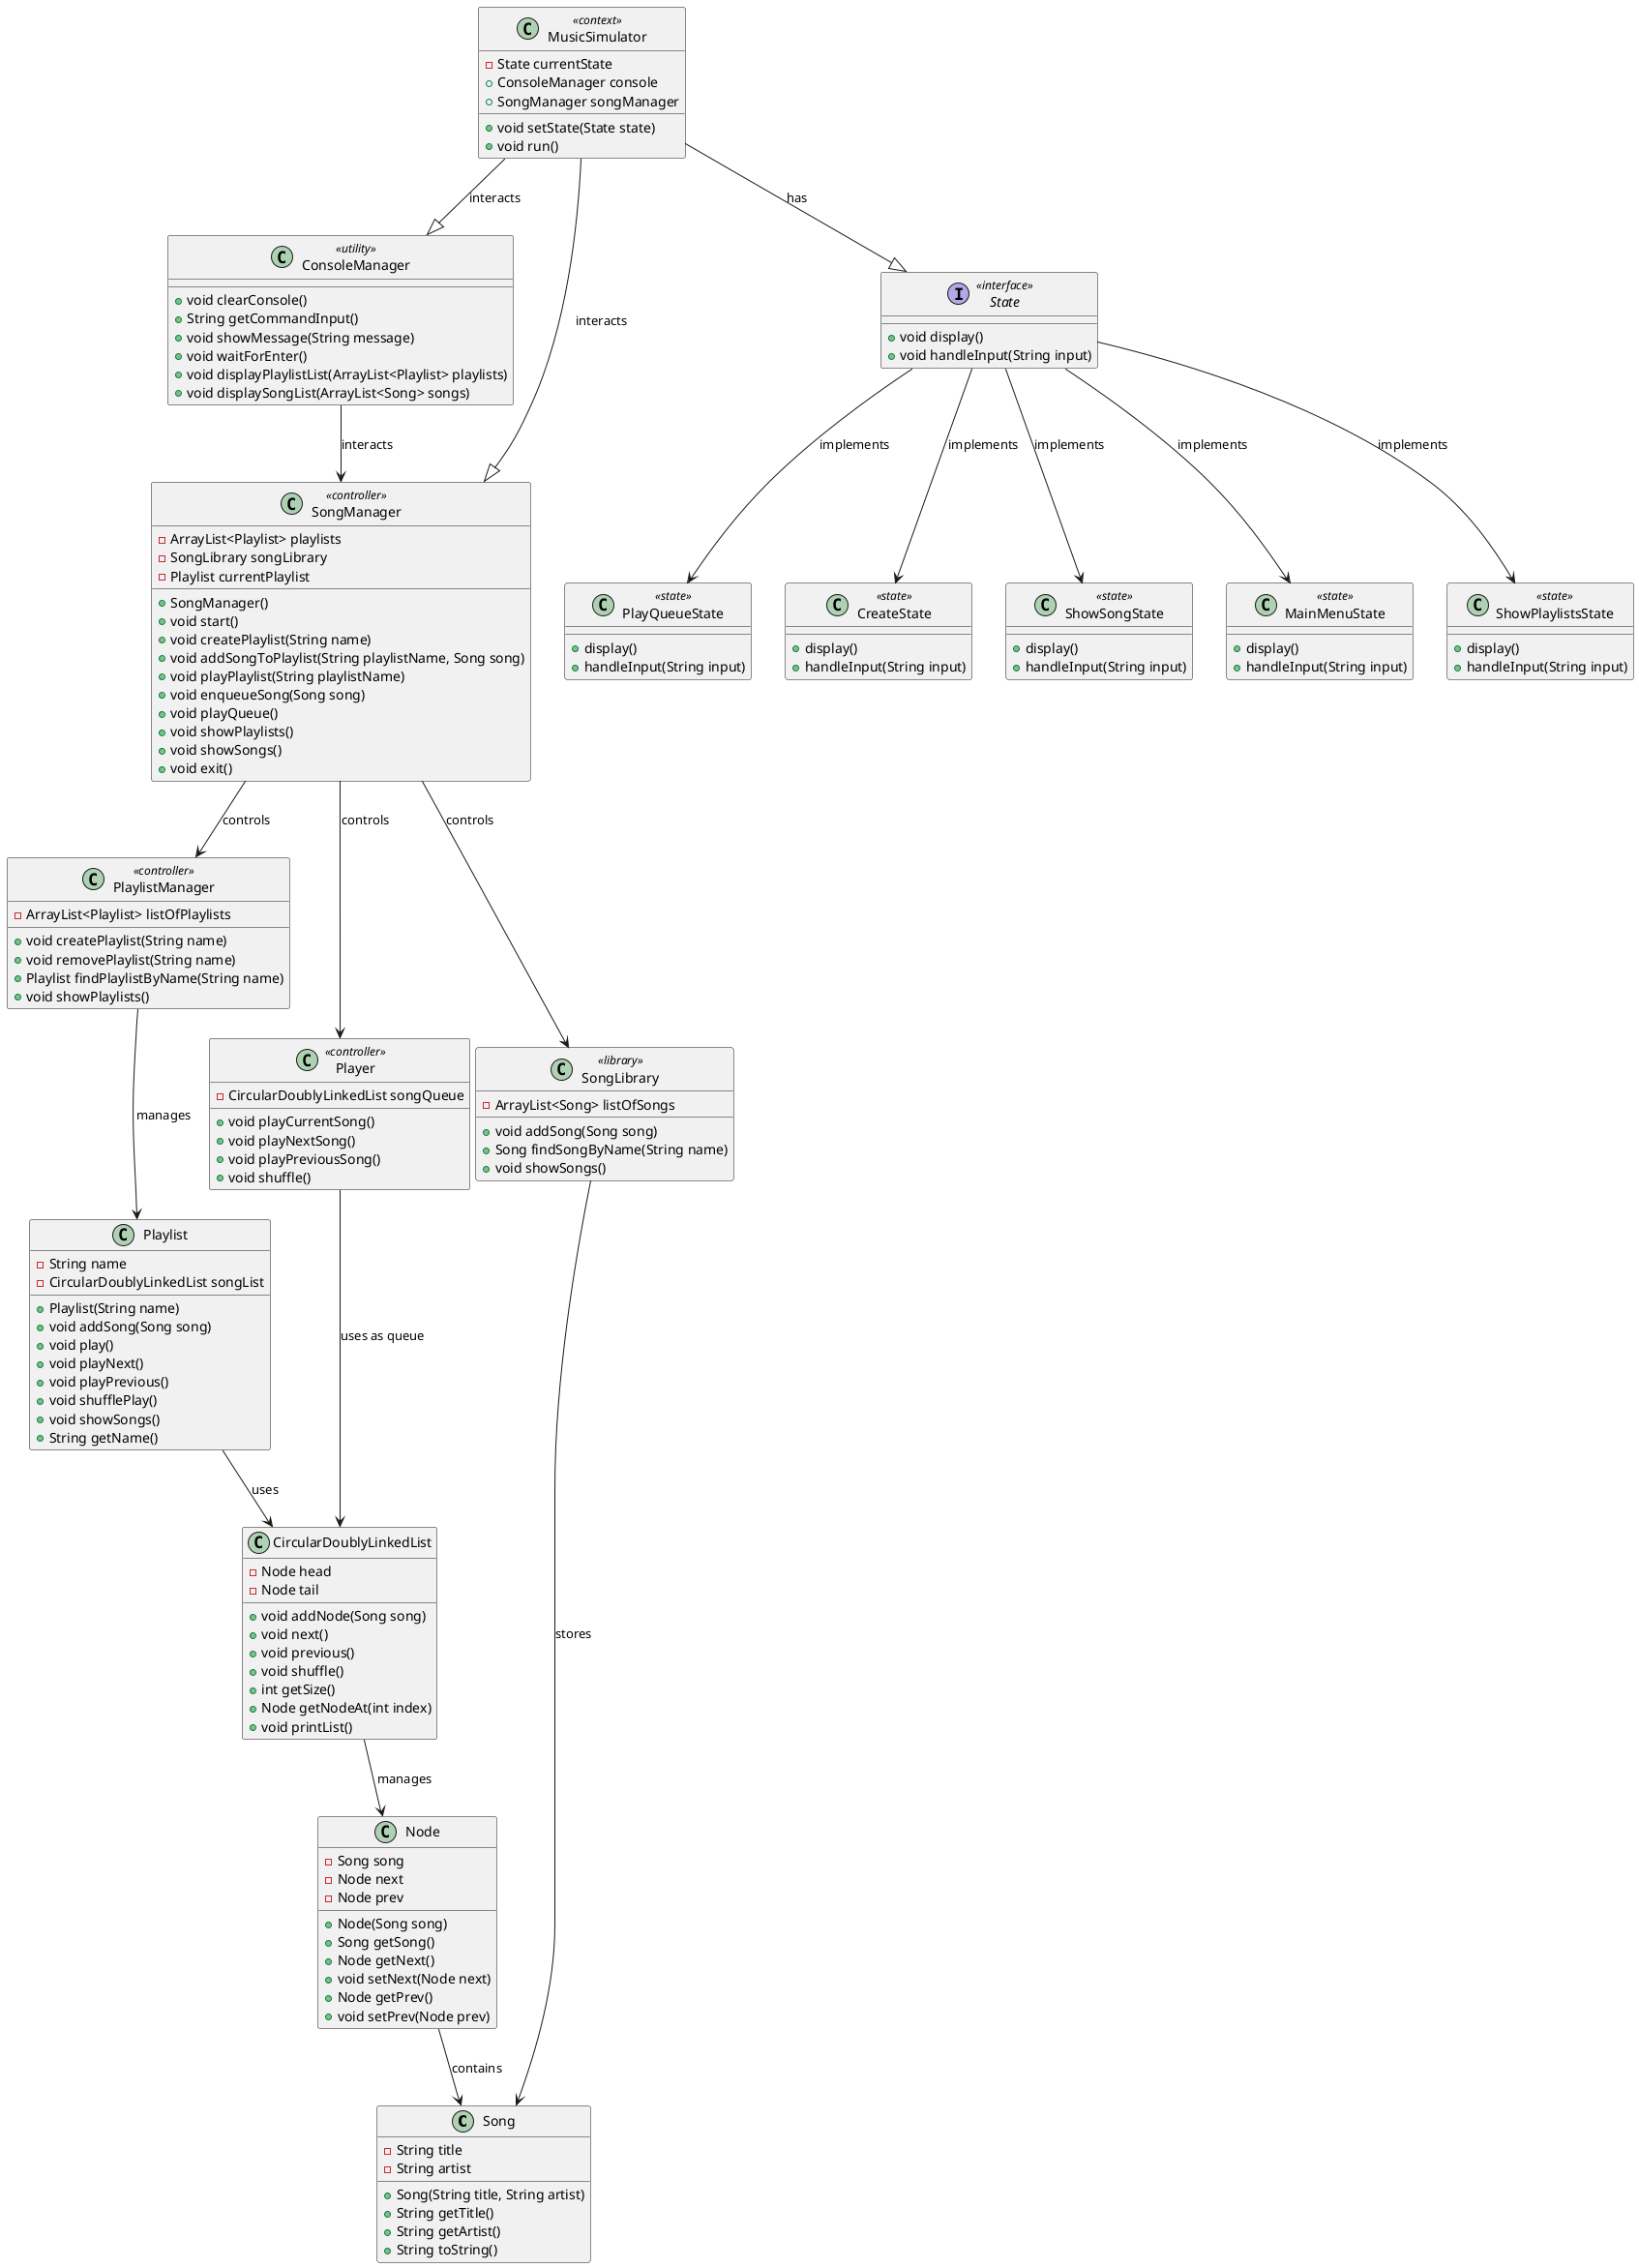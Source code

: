 @startuml


' Define the Song class
class Song {
    - String title
    - String artist
    + Song(String title, String artist)
    + String getTitle()
    + String getArtist()
    + String toString()
}

' Define the Node class
class Node {
    - Song song
    - Node next
    - Node prev
    + Node(Song song)
    + Song getSong()
    + Node getNext()
    + void setNext(Node next)
    + Node getPrev()
    + void setPrev(Node prev)
}

' Define the CircularDoublyLinkedList class
class CircularDoublyLinkedList {
    - Node head
    - Node tail
    + void addNode(Song song)
    + void next()
    + void previous()
    + void shuffle()
    + int getSize()
    + Node getNodeAt(int index)
    + void printList()
}

' Define the Playlist class
class Playlist {
    - String name
    - CircularDoublyLinkedList songList
    + Playlist(String name)
    + void addSong(Song song)
    + void play()
    + void playNext()
    + void playPrevious()
    + void shufflePlay()
    + void showSongs()
    + String getName()
}

' Define the PlaylistManager class
class PlaylistManager <<controller>> {
    - ArrayList<Playlist> listOfPlaylists
    + void createPlaylist(String name)
    + void removePlaylist(String name)
    + Playlist findPlaylistByName(String name)
    + void showPlaylists()
}

' Define the SongLibrary class
class SongLibrary <<library>> {
    - ArrayList<Song> listOfSongs
    + void addSong(Song song)
    + Song findSongByName(String name)
    + void showSongs()
}

' Define the SongManager class
class SongManager <<controller>> {
    - ArrayList<Playlist> playlists
    - SongLibrary songLibrary
    - Playlist currentPlaylist
    + SongManager()
    + void start()
    + void createPlaylist(String name)
    + void addSongToPlaylist(String playlistName, Song song)
    + void playPlaylist(String playlistName)
    + void enqueueSong(Song song)
    + void playQueue()
    + void showPlaylists()
    + void showSongs()
    + void exit()
}

' Define the Player class
class Player <<controller>> {
    - CircularDoublyLinkedList songQueue
    + void playCurrentSong()
    + void playNextSong()
    + void playPreviousSong()
    + void shuffle()
}

' Define the ConsoleManager class
class ConsoleManager <<utility>> {
    + void clearConsole()
    + String getCommandInput()
    + void showMessage(String message)
    + void waitForEnter()
    + void displayPlaylistList(ArrayList<Playlist> playlists)
    + void displaySongList(ArrayList<Song> songs)
}

' Define the State interface
interface State <<interface>> {
    + void display()
    + void handleInput(String input)
}

' Define Concrete State Classes
class MainMenuState <<state>> {
    + display()
    + handleInput(String input)
}

class ShowPlaylistsState <<state>> {
    + display()
    + handleInput(String input)
}

class PlayQueueState <<state>> {
    + display()
    + handleInput(String input)
}

class CreateState <<state>> {
    + display()
    + handleInput(String input)
}

class ShowSongState <<state>> {
    + display()
    + handleInput(String input)
}

' Define the MusicSimulator (Context) class
class MusicSimulator <<context>> {
    - State currentState
    + ConsoleManager console
    + SongManager songManager
    + void setState(State state)
    + void run()
}

' Relationships between classes
Node --> Song : contains
CircularDoublyLinkedList --> Node : manages
Playlist --> CircularDoublyLinkedList : uses
PlaylistManager --> Playlist : manages
SongLibrary --> Song : stores

SongManager --> PlaylistManager : controls
SongManager --> SongLibrary : controls
SongManager --> Player : controls
Player --> CircularDoublyLinkedList : uses as queue

ConsoleManager -down-> SongManager : interacts
MusicSimulator --|> State : has
MusicSimulator --|> ConsoleManager : interacts
MusicSimulator --|> SongManager : interacts

State --> MainMenuState: implements
State --> ShowPlaylistsState: implements
State --> PlayQueueState: implements
State --> CreateState : implements
State --> ShowSongState: implements



@enduml
